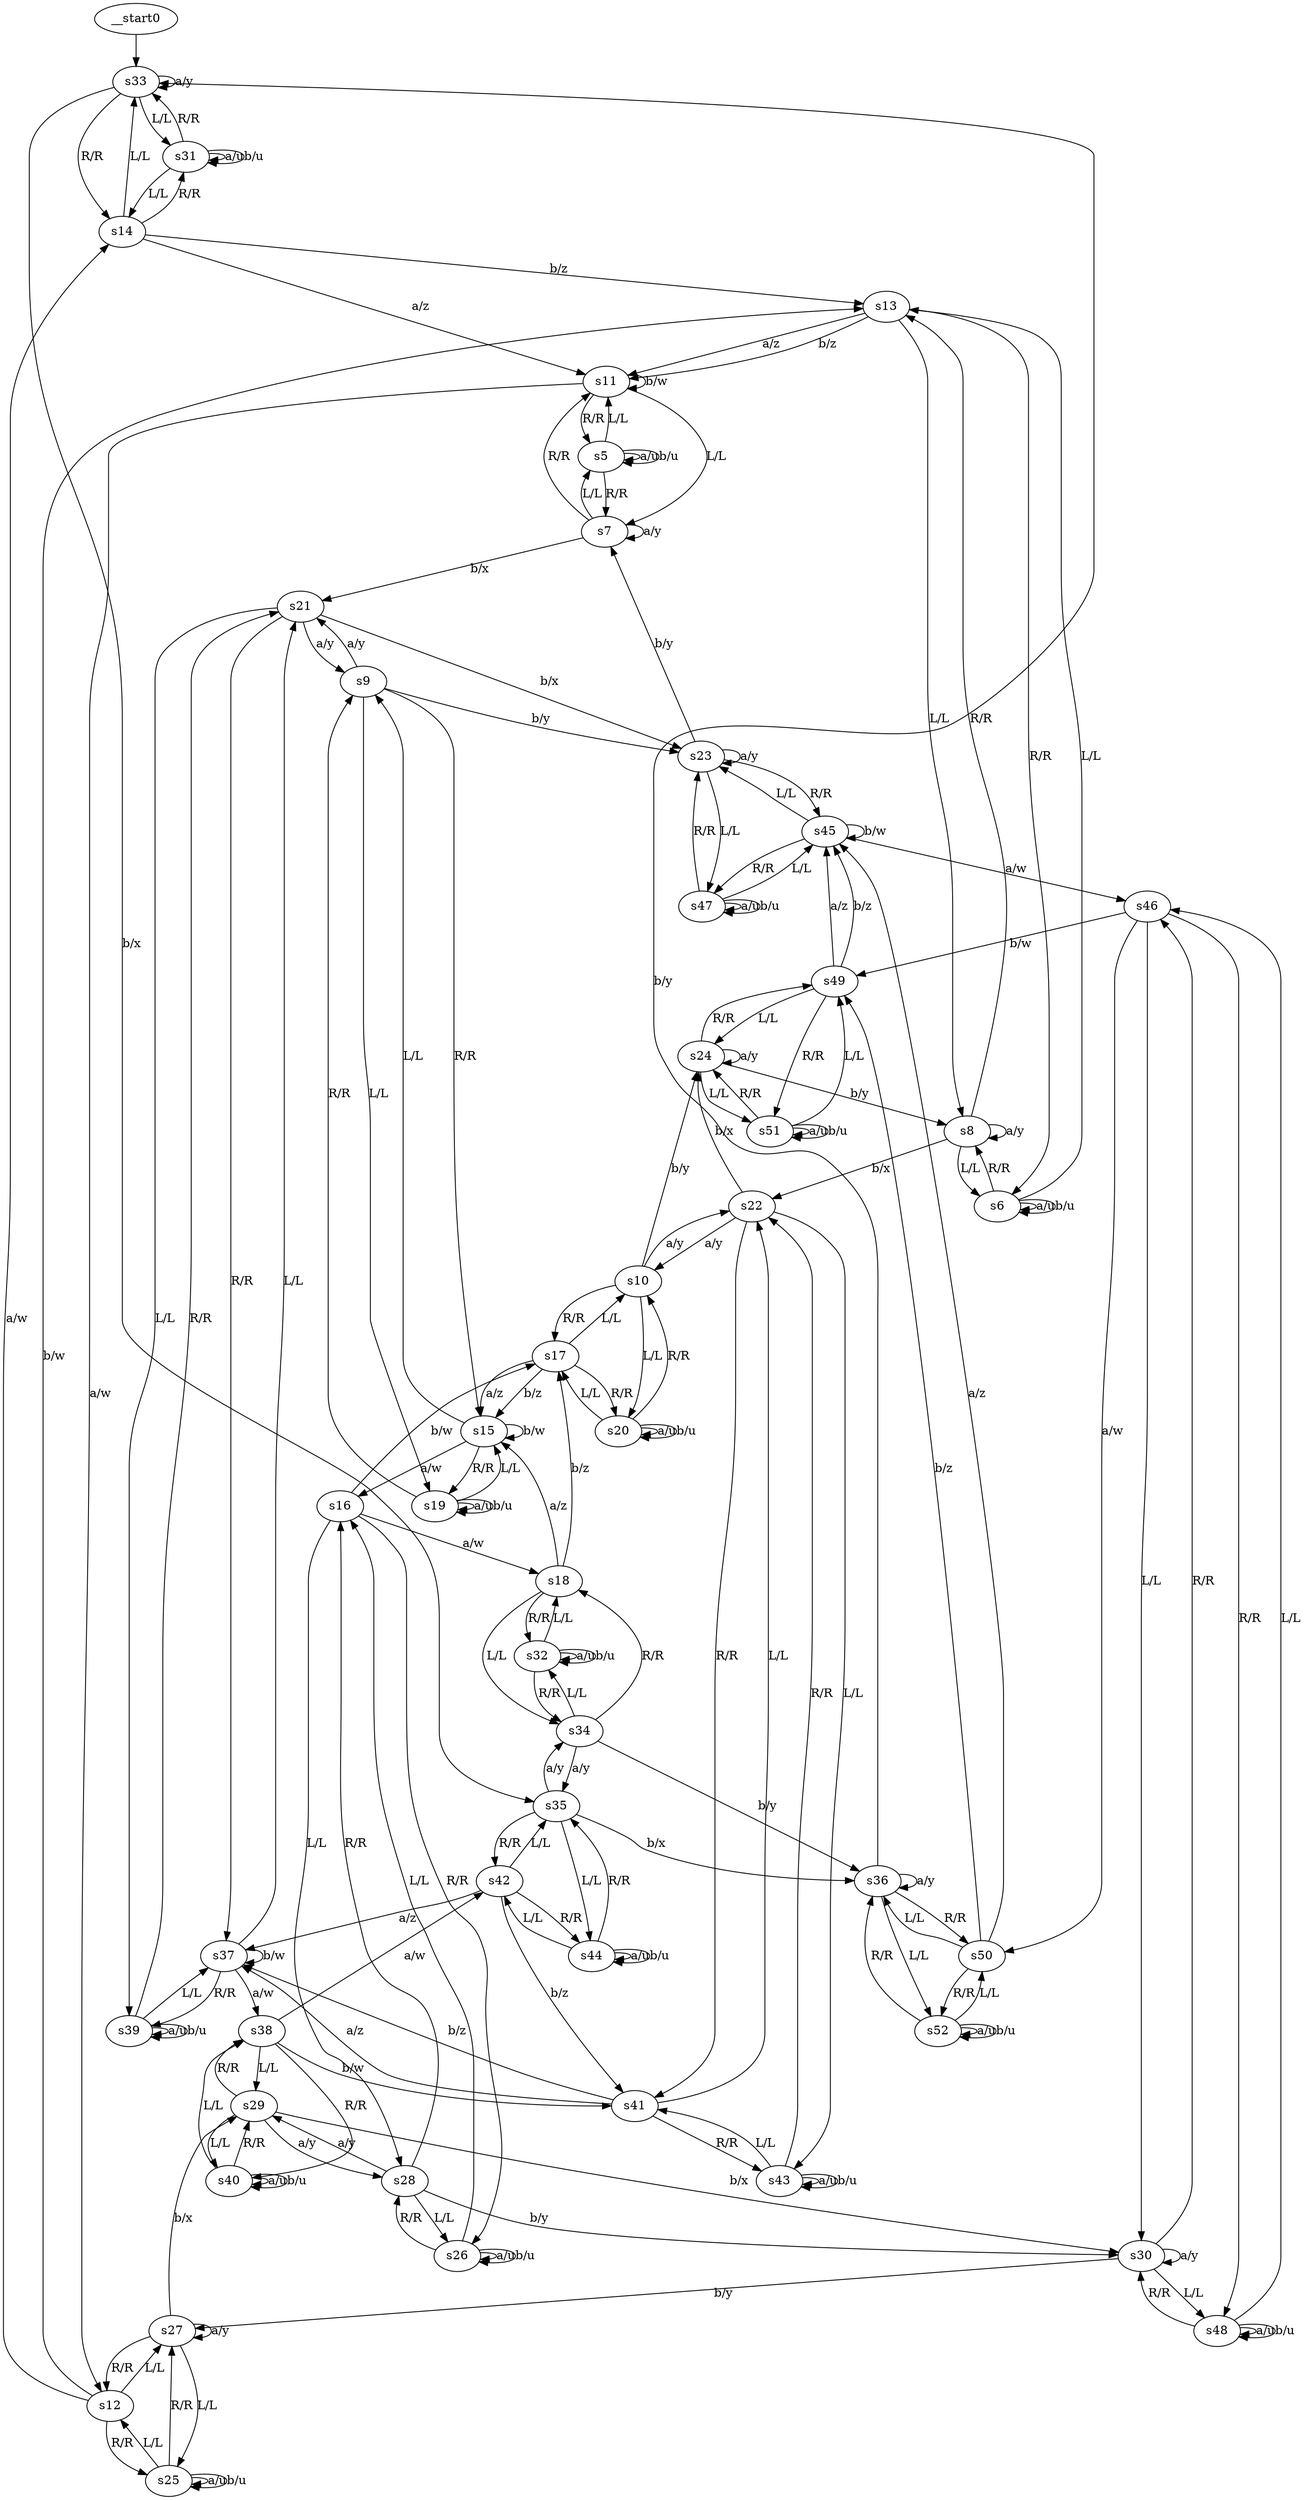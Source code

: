 digraph g {
  __start0 -> s33;

  s33 -> s31 [label="L/L"]
  s33 -> s14 [label="R/R"]
  s33 -> s33 [label="a/y"]
  s33 -> s35 [label="b/x"]
  s5 -> s11 [label="L/L"]
  s5 -> s7 [label="R/R"]
  s5 -> s5 [label="a/u"]
  s5 -> s5 [label="b/u"]
  s6 -> s13 [label="L/L"]
  s6 -> s8 [label="R/R"]
  s6 -> s6 [label="a/u"]
  s6 -> s6 [label="b/u"]
  s7 -> s5 [label="L/L"]
  s7 -> s11 [label="R/R"]
  s7 -> s7 [label="a/y"]
  s7 -> s21 [label="b/x"]
  s8 -> s6 [label="L/L"]
  s8 -> s13 [label="R/R"]
  s8 -> s8 [label="a/y"]
  s8 -> s22 [label="b/x"]
  s9 -> s19 [label="L/L"]
  s9 -> s15 [label="R/R"]
  s9 -> s21 [label="a/y"]
  s9 -> s23 [label="b/y"]
  s10 -> s20 [label="L/L"]
  s10 -> s17 [label="R/R"]
  s10 -> s22 [label="a/y"]
  s10 -> s24 [label="b/y"]
  s11 -> s7 [label="L/L"]
  s11 -> s5 [label="R/R"]
  s11 -> s12 [label="a/w"]
  s11 -> s11 [label="b/w"]
  s12 -> s27 [label="L/L"]
  s12 -> s25 [label="R/R"]
  s12 -> s14 [label="a/w"]
  s12 -> s13 [label="b/w"]
  s13 -> s8 [label="L/L"]
  s13 -> s6 [label="R/R"]
  s13 -> s11 [label="a/z"]
  s13 -> s11 [label="b/z"]
  s14 -> s33 [label="L/L"]
  s14 -> s31 [label="R/R"]
  s14 -> s11 [label="a/z"]
  s14 -> s13 [label="b/z"]
  s15 -> s9 [label="L/L"]
  s15 -> s19 [label="R/R"]
  s15 -> s16 [label="a/w"]
  s15 -> s15 [label="b/w"]
  s16 -> s28 [label="L/L"]
  s16 -> s26 [label="R/R"]
  s16 -> s18 [label="a/w"]
  s16 -> s17 [label="b/w"]
  s17 -> s10 [label="L/L"]
  s17 -> s20 [label="R/R"]
  s17 -> s15 [label="a/z"]
  s17 -> s15 [label="b/z"]
  s18 -> s34 [label="L/L"]
  s18 -> s32 [label="R/R"]
  s18 -> s15 [label="a/z"]
  s18 -> s17 [label="b/z"]
  s19 -> s15 [label="L/L"]
  s19 -> s9 [label="R/R"]
  s19 -> s19 [label="a/u"]
  s19 -> s19 [label="b/u"]
  s20 -> s17 [label="L/L"]
  s20 -> s10 [label="R/R"]
  s20 -> s20 [label="a/u"]
  s20 -> s20 [label="b/u"]
  s21 -> s39 [label="L/L"]
  s21 -> s37 [label="R/R"]
  s21 -> s9 [label="a/y"]
  s21 -> s23 [label="b/x"]
  s22 -> s43 [label="L/L"]
  s22 -> s41 [label="R/R"]
  s22 -> s10 [label="a/y"]
  s22 -> s24 [label="b/x"]
  s23 -> s47 [label="L/L"]
  s23 -> s45 [label="R/R"]
  s23 -> s23 [label="a/y"]
  s23 -> s7 [label="b/y"]
  s24 -> s51 [label="L/L"]
  s24 -> s49 [label="R/R"]
  s24 -> s24 [label="a/y"]
  s24 -> s8 [label="b/y"]
  s25 -> s12 [label="L/L"]
  s25 -> s27 [label="R/R"]
  s25 -> s25 [label="a/u"]
  s25 -> s25 [label="b/u"]
  s26 -> s16 [label="L/L"]
  s26 -> s28 [label="R/R"]
  s26 -> s26 [label="a/u"]
  s26 -> s26 [label="b/u"]
  s27 -> s25 [label="L/L"]
  s27 -> s12 [label="R/R"]
  s27 -> s27 [label="a/y"]
  s27 -> s29 [label="b/x"]
  s28 -> s26 [label="L/L"]
  s28 -> s16 [label="R/R"]
  s28 -> s29 [label="a/y"]
  s28 -> s30 [label="b/y"]
  s29 -> s40 [label="L/L"]
  s29 -> s38 [label="R/R"]
  s29 -> s28 [label="a/y"]
  s29 -> s30 [label="b/x"]
  s30 -> s48 [label="L/L"]
  s30 -> s46 [label="R/R"]
  s30 -> s30 [label="a/y"]
  s30 -> s27 [label="b/y"]
  s31 -> s14 [label="L/L"]
  s31 -> s33 [label="R/R"]
  s31 -> s31 [label="a/u"]
  s31 -> s31 [label="b/u"]
  s32 -> s18 [label="L/L"]
  s32 -> s34 [label="R/R"]
  s32 -> s32 [label="a/u"]
  s32 -> s32 [label="b/u"]
  s34 -> s32 [label="L/L"]
  s34 -> s18 [label="R/R"]
  s34 -> s35 [label="a/y"]
  s34 -> s36 [label="b/y"]
  s35 -> s44 [label="L/L"]
  s35 -> s42 [label="R/R"]
  s35 -> s34 [label="a/y"]
  s35 -> s36 [label="b/x"]
  s36 -> s52 [label="L/L"]
  s36 -> s50 [label="R/R"]
  s36 -> s36 [label="a/y"]
  s36 -> s33 [label="b/y"]
  s37 -> s21 [label="L/L"]
  s37 -> s39 [label="R/R"]
  s37 -> s38 [label="a/w"]
  s37 -> s37 [label="b/w"]
  s38 -> s29 [label="L/L"]
  s38 -> s40 [label="R/R"]
  s38 -> s42 [label="a/w"]
  s38 -> s41 [label="b/w"]
  s39 -> s37 [label="L/L"]
  s39 -> s21 [label="R/R"]
  s39 -> s39 [label="a/u"]
  s39 -> s39 [label="b/u"]
  s40 -> s38 [label="L/L"]
  s40 -> s29 [label="R/R"]
  s40 -> s40 [label="a/u"]
  s40 -> s40 [label="b/u"]
  s41 -> s22 [label="L/L"]
  s41 -> s43 [label="R/R"]
  s41 -> s37 [label="a/z"]
  s41 -> s37 [label="b/z"]
  s42 -> s35 [label="L/L"]
  s42 -> s44 [label="R/R"]
  s42 -> s37 [label="a/z"]
  s42 -> s41 [label="b/z"]
  s43 -> s41 [label="L/L"]
  s43 -> s22 [label="R/R"]
  s43 -> s43 [label="a/u"]
  s43 -> s43 [label="b/u"]
  s44 -> s42 [label="L/L"]
  s44 -> s35 [label="R/R"]
  s44 -> s44 [label="a/u"]
  s44 -> s44 [label="b/u"]
  s45 -> s23 [label="L/L"]
  s45 -> s47 [label="R/R"]
  s45 -> s46 [label="a/w"]
  s45 -> s45 [label="b/w"]
  s46 -> s30 [label="L/L"]
  s46 -> s48 [label="R/R"]
  s46 -> s50 [label="a/w"]
  s46 -> s49 [label="b/w"]
  s47 -> s45 [label="L/L"]
  s47 -> s23 [label="R/R"]
  s47 -> s47 [label="a/u"]
  s47 -> s47 [label="b/u"]
  s48 -> s46 [label="L/L"]
  s48 -> s30 [label="R/R"]
  s48 -> s48 [label="a/u"]
  s48 -> s48 [label="b/u"]
  s49 -> s24 [label="L/L"]
  s49 -> s51 [label="R/R"]
  s49 -> s45 [label="a/z"]
  s49 -> s45 [label="b/z"]
  s50 -> s36 [label="L/L"]
  s50 -> s52 [label="R/R"]
  s50 -> s45 [label="a/z"]
  s50 -> s49 [label="b/z"]
  s51 -> s49 [label="L/L"]
  s51 -> s24 [label="R/R"]
  s51 -> s51 [label="a/u"]
  s51 -> s51 [label="b/u"]
  s52 -> s50 [label="L/L"]
  s52 -> s36 [label="R/R"]
  s52 -> s52 [label="a/u"]
  s52 -> s52 [label="b/u"]
}
